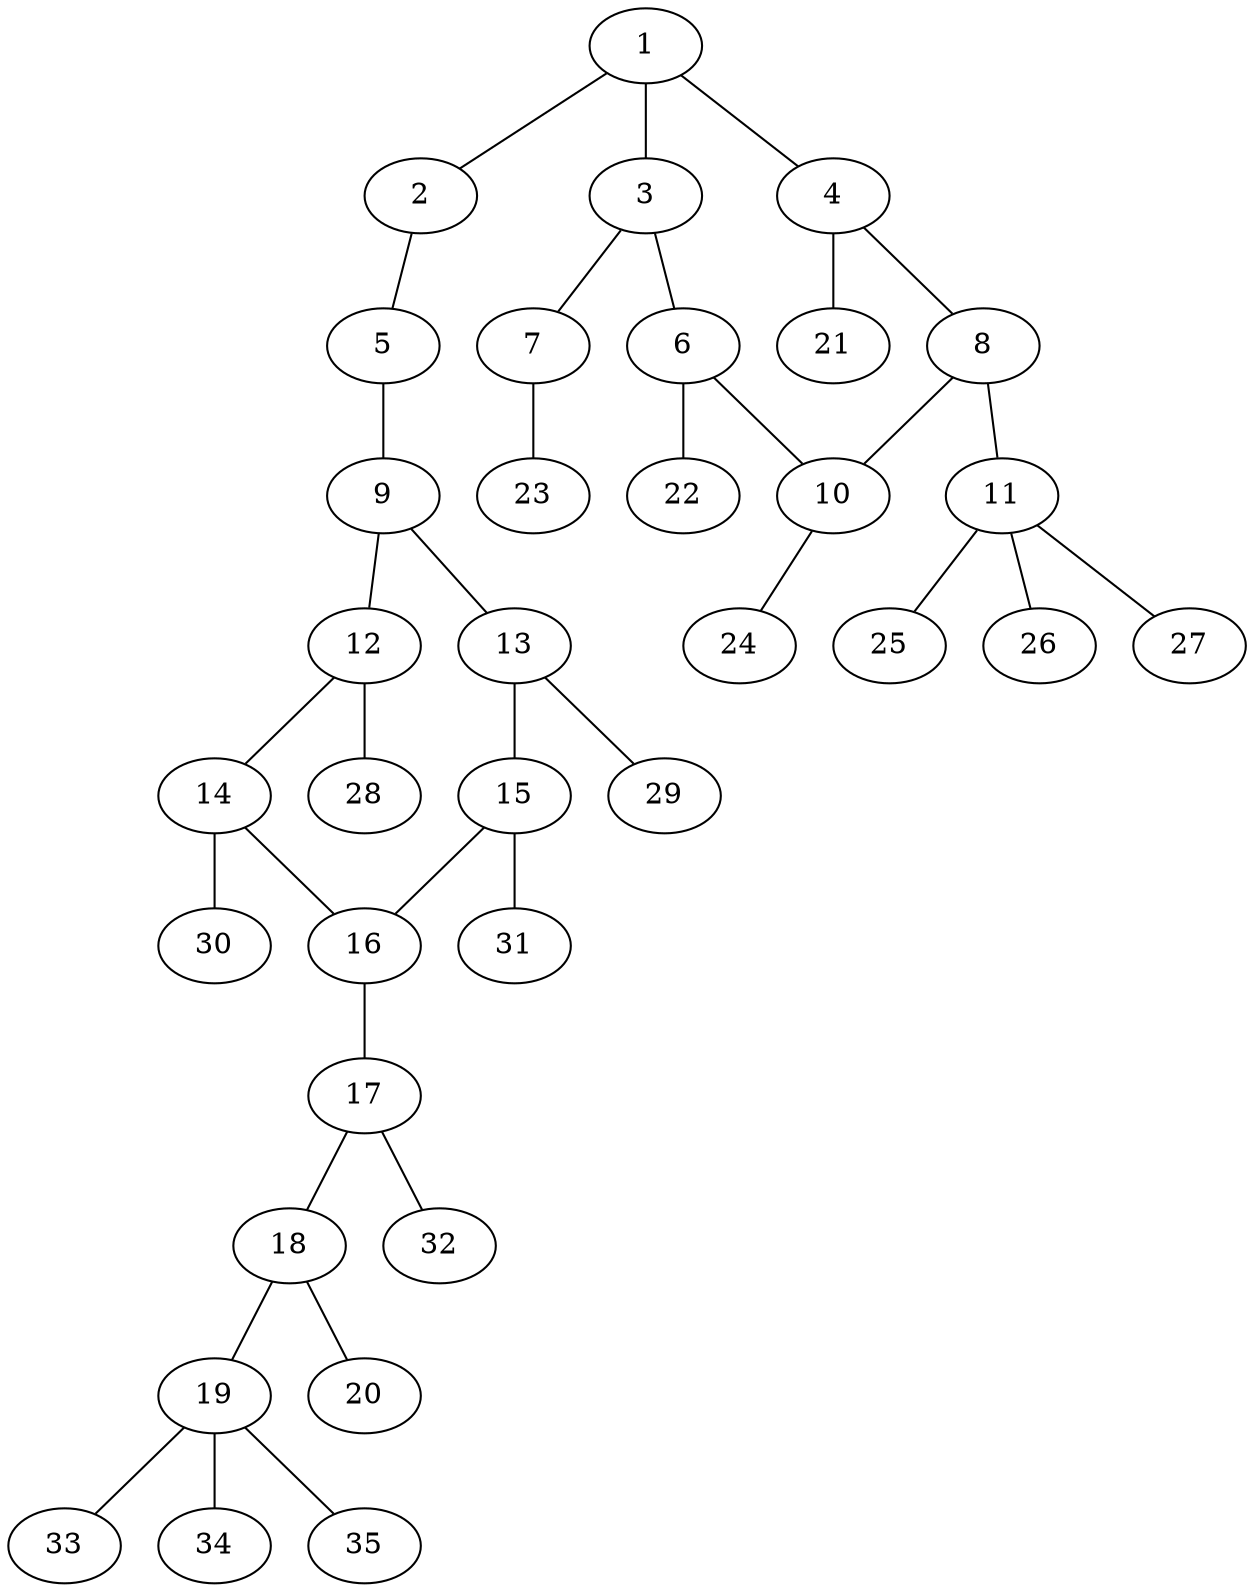 graph molecule_3876 {
	1	 [chem=C];
	2	 [chem=N];
	1 -- 2	 [valence=1];
	3	 [chem=C];
	1 -- 3	 [valence=2];
	4	 [chem=C];
	1 -- 4	 [valence=1];
	5	 [chem=N];
	2 -- 5	 [valence=2];
	6	 [chem=C];
	3 -- 6	 [valence=1];
	7	 [chem=O];
	3 -- 7	 [valence=1];
	8	 [chem=C];
	4 -- 8	 [valence=2];
	21	 [chem=H];
	4 -- 21	 [valence=1];
	9	 [chem=C];
	5 -- 9	 [valence=1];
	10	 [chem=C];
	6 -- 10	 [valence=2];
	22	 [chem=H];
	6 -- 22	 [valence=1];
	23	 [chem=H];
	7 -- 23	 [valence=1];
	8 -- 10	 [valence=1];
	11	 [chem=C];
	8 -- 11	 [valence=1];
	12	 [chem=C];
	9 -- 12	 [valence=2];
	13	 [chem=C];
	9 -- 13	 [valence=1];
	24	 [chem=H];
	10 -- 24	 [valence=1];
	25	 [chem=H];
	11 -- 25	 [valence=1];
	26	 [chem=H];
	11 -- 26	 [valence=1];
	27	 [chem=H];
	11 -- 27	 [valence=1];
	14	 [chem=C];
	12 -- 14	 [valence=1];
	28	 [chem=H];
	12 -- 28	 [valence=1];
	15	 [chem=C];
	13 -- 15	 [valence=2];
	29	 [chem=H];
	13 -- 29	 [valence=1];
	16	 [chem=C];
	14 -- 16	 [valence=2];
	30	 [chem=H];
	14 -- 30	 [valence=1];
	15 -- 16	 [valence=1];
	31	 [chem=H];
	15 -- 31	 [valence=1];
	17	 [chem=N];
	16 -- 17	 [valence=1];
	18	 [chem=C];
	17 -- 18	 [valence=1];
	32	 [chem=H];
	17 -- 32	 [valence=1];
	19	 [chem=C];
	18 -- 19	 [valence=1];
	20	 [chem=O];
	18 -- 20	 [valence=2];
	33	 [chem=H];
	19 -- 33	 [valence=1];
	34	 [chem=H];
	19 -- 34	 [valence=1];
	35	 [chem=H];
	19 -- 35	 [valence=1];
}
